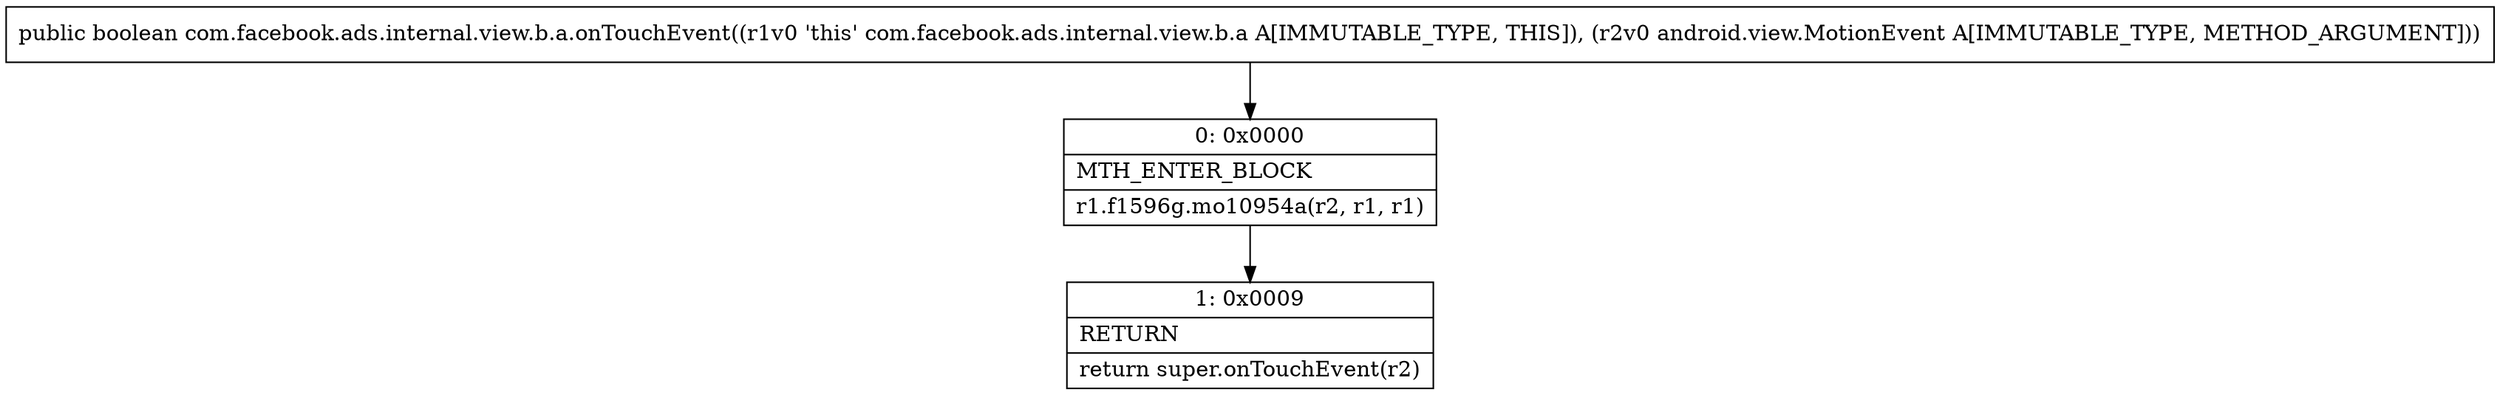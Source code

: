 digraph "CFG forcom.facebook.ads.internal.view.b.a.onTouchEvent(Landroid\/view\/MotionEvent;)Z" {
Node_0 [shape=record,label="{0\:\ 0x0000|MTH_ENTER_BLOCK\l|r1.f1596g.mo10954a(r2, r1, r1)\l}"];
Node_1 [shape=record,label="{1\:\ 0x0009|RETURN\l|return super.onTouchEvent(r2)\l}"];
MethodNode[shape=record,label="{public boolean com.facebook.ads.internal.view.b.a.onTouchEvent((r1v0 'this' com.facebook.ads.internal.view.b.a A[IMMUTABLE_TYPE, THIS]), (r2v0 android.view.MotionEvent A[IMMUTABLE_TYPE, METHOD_ARGUMENT])) }"];
MethodNode -> Node_0;
Node_0 -> Node_1;
}

